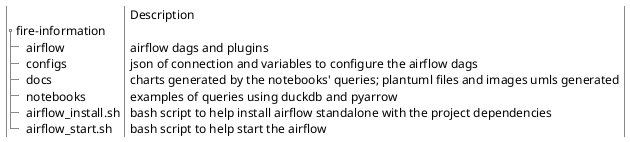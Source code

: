 @startsalt
{
{T!
+                                   | Description          
+ fire-information                  | .             
++ airflow                          | airflow dags and plugins  
++ configs                          | json of connection and variables to configure the airflow dags
++ docs                             | charts generated by the notebooks' queries; plantuml files and images umls generated
++ notebooks                        | examples of queries using duckdb and pyarrow 
++ airflow_install.sh               | bash script to help install airflow standalone with the project dependencies
++ airflow_start.sh                 | bash script to help start the airflow 
}    
}
@endsalt

